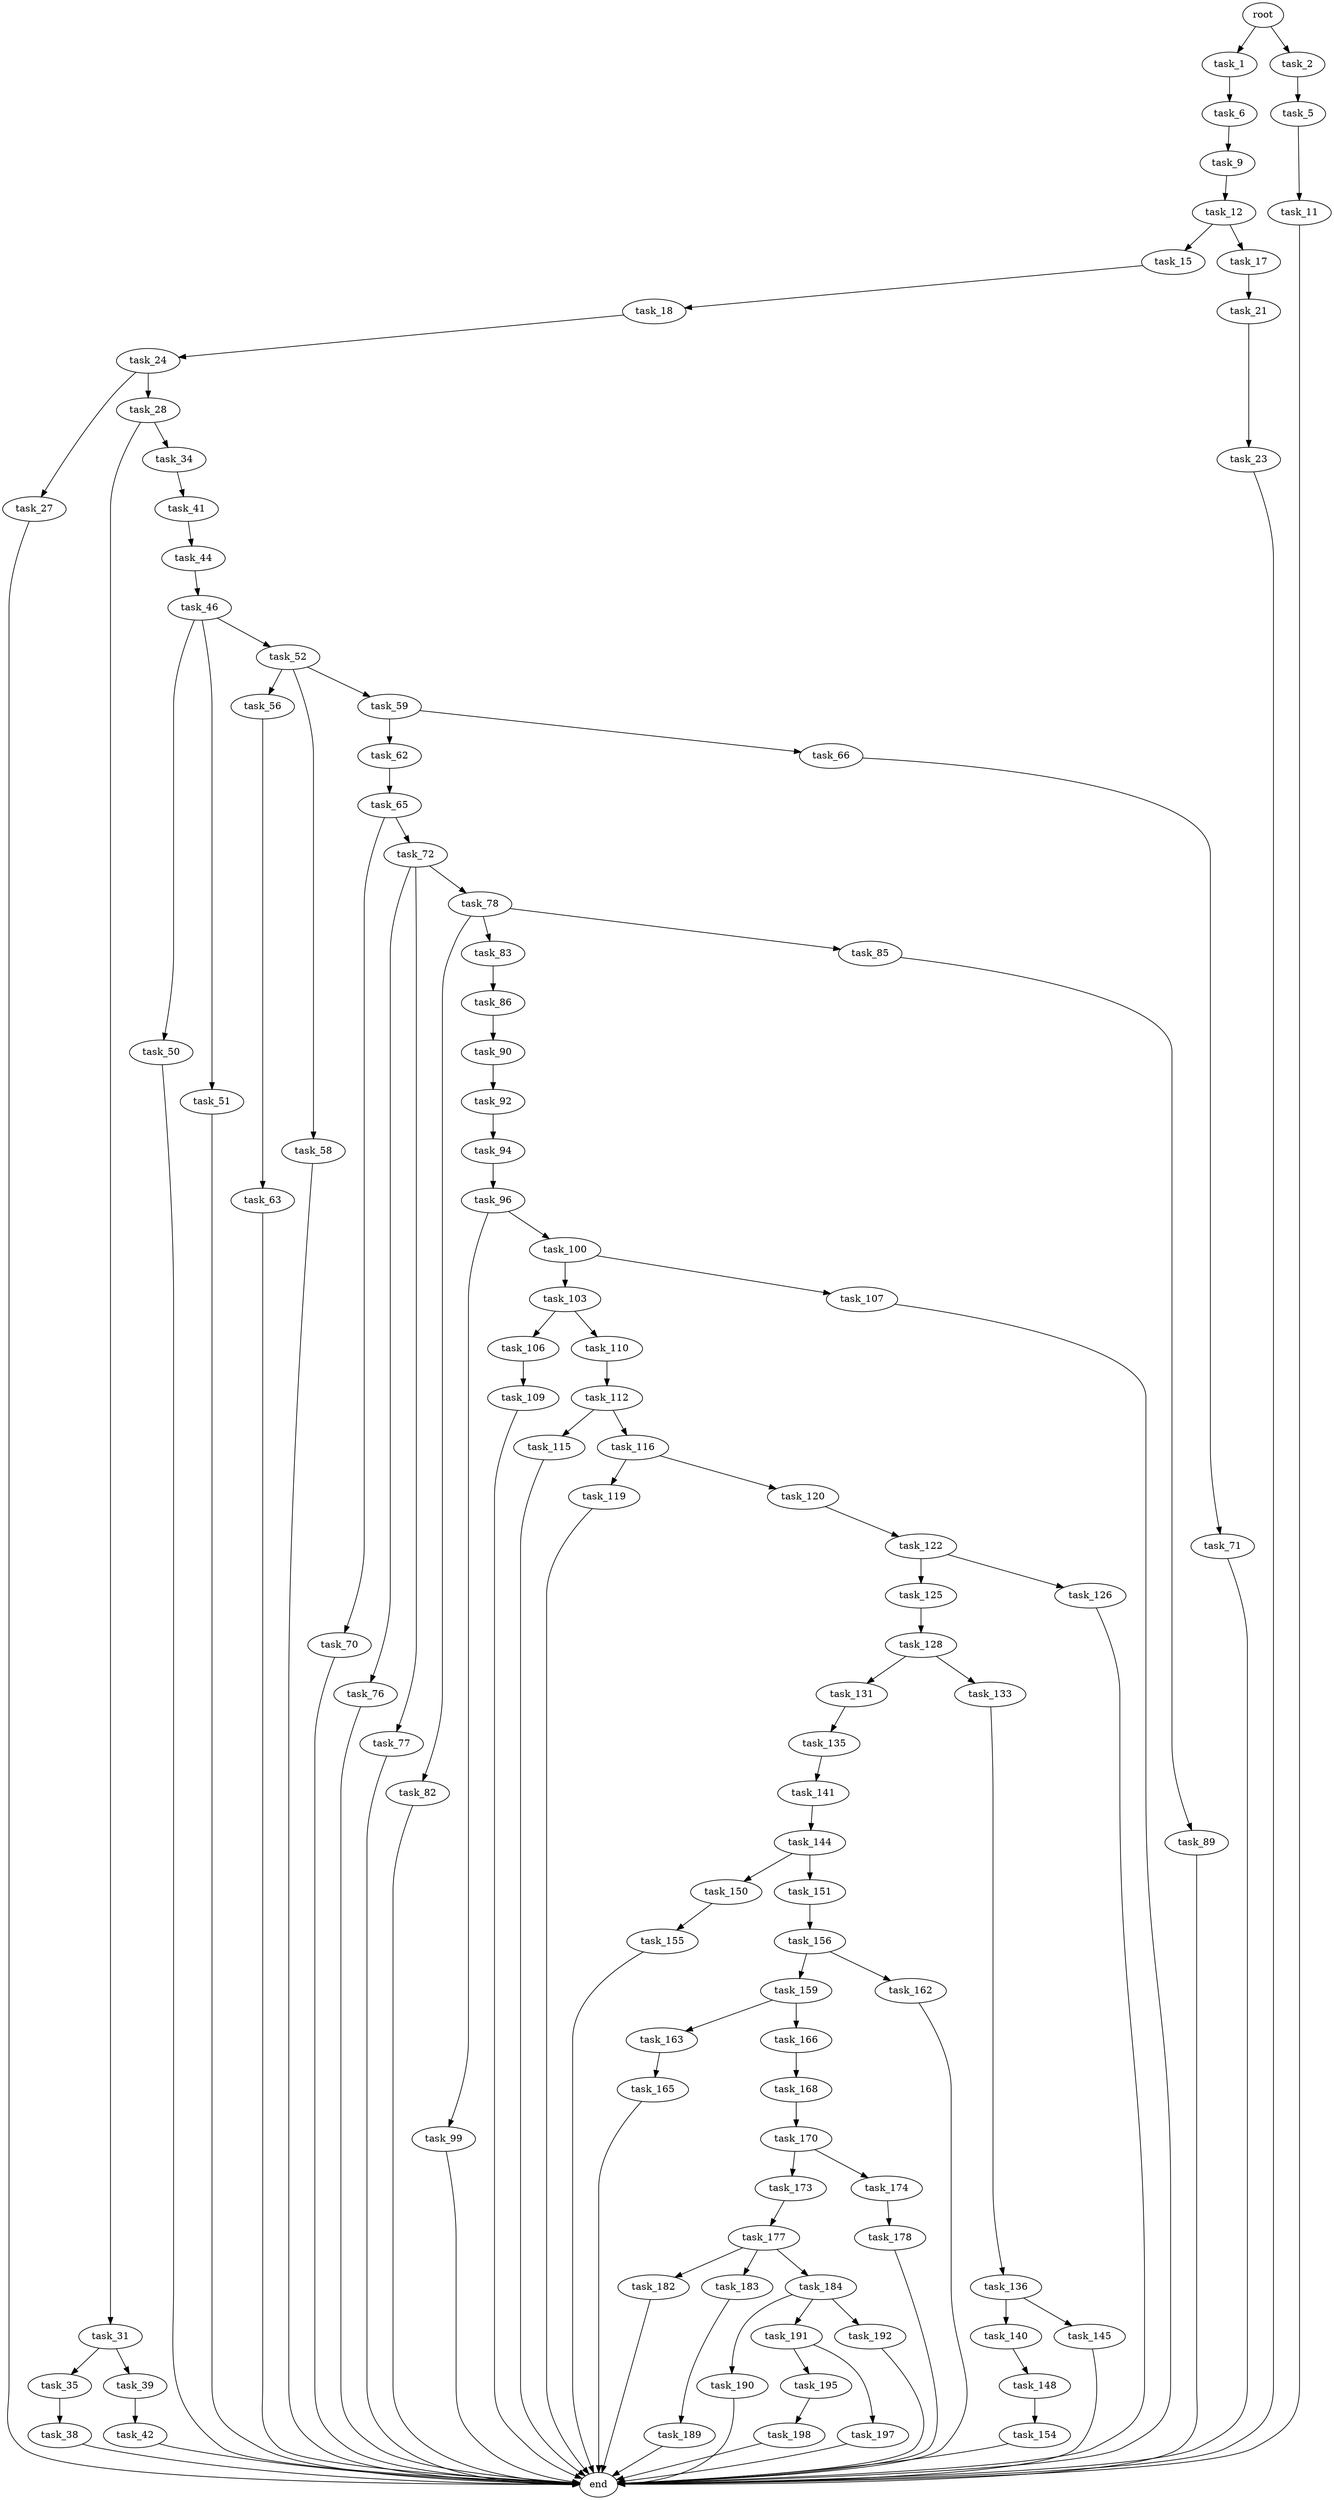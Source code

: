 digraph G {
  root [size="0.000000"];
  task_1 [size="18845335105.000000"];
  task_2 [size="3381721057.000000"];
  task_5 [size="2058167217.000000"];
  task_6 [size="32973671858.000000"];
  task_9 [size="12172590809.000000"];
  task_11 [size="134217728000.000000"];
  task_12 [size="231928233984.000000"];
  task_15 [size="549755813888.000000"];
  task_17 [size="1751768978.000000"];
  task_18 [size="2084682351.000000"];
  task_21 [size="368293445632.000000"];
  task_23 [size="183058330808.000000"];
  task_24 [size="647559036965.000000"];
  task_27 [size="769107283972.000000"];
  task_28 [size="28991029248.000000"];
  task_31 [size="15924999890.000000"];
  task_34 [size="28991029248.000000"];
  task_35 [size="9298994788.000000"];
  task_38 [size="39934914582.000000"];
  task_39 [size="368293445632.000000"];
  task_41 [size="368293445632.000000"];
  task_42 [size="139807165928.000000"];
  task_44 [size="401058287069.000000"];
  task_46 [size="848264974283.000000"];
  task_50 [size="134217728000.000000"];
  task_51 [size="30002748812.000000"];
  task_52 [size="134217728000.000000"];
  task_56 [size="549755813888.000000"];
  task_58 [size="4571388918.000000"];
  task_59 [size="92364541319.000000"];
  task_62 [size="68719476736.000000"];
  task_63 [size="40578195804.000000"];
  task_65 [size="2024456789.000000"];
  task_66 [size="406422568750.000000"];
  task_70 [size="68719476736.000000"];
  task_71 [size="134217728000.000000"];
  task_72 [size="134217728000.000000"];
  task_76 [size="12661544719.000000"];
  task_77 [size="15122650093.000000"];
  task_78 [size="392546263.000000"];
  task_82 [size="3363393941.000000"];
  task_83 [size="1073741824000.000000"];
  task_85 [size="38823934497.000000"];
  task_86 [size="20138786843.000000"];
  task_89 [size="134217728000.000000"];
  task_90 [size="8589934592.000000"];
  task_92 [size="739575615.000000"];
  task_94 [size="9045326604.000000"];
  task_96 [size="26212959446.000000"];
  task_99 [size="28991029248.000000"];
  task_100 [size="102057916303.000000"];
  task_103 [size="838296973722.000000"];
  task_106 [size="101942207264.000000"];
  task_107 [size="611568502.000000"];
  task_109 [size="1240662440435.000000"];
  task_110 [size="186763224890.000000"];
  task_112 [size="68719476736.000000"];
  task_115 [size="134217728000.000000"];
  task_116 [size="5103728284.000000"];
  task_119 [size="549755813888.000000"];
  task_120 [size="69567775335.000000"];
  task_122 [size="29881702902.000000"];
  task_125 [size="134217728000.000000"];
  task_126 [size="29120937075.000000"];
  task_128 [size="185709020742.000000"];
  task_131 [size="89614032703.000000"];
  task_133 [size="68719476736.000000"];
  task_135 [size="231928233984.000000"];
  task_136 [size="562822918340.000000"];
  task_140 [size="130921835669.000000"];
  task_141 [size="577463303517.000000"];
  task_144 [size="993000780.000000"];
  task_145 [size="1073741824000.000000"];
  task_148 [size="38267659571.000000"];
  task_150 [size="231928233984.000000"];
  task_151 [size="231928233984.000000"];
  task_154 [size="8589934592.000000"];
  task_155 [size="23660076955.000000"];
  task_156 [size="7967108668.000000"];
  task_159 [size="782757789696.000000"];
  task_162 [size="1076117093.000000"];
  task_163 [size="385079482695.000000"];
  task_165 [size="68719476736.000000"];
  task_166 [size="549755813888.000000"];
  task_168 [size="4220394914.000000"];
  task_170 [size="693370799308.000000"];
  task_173 [size="8179556666.000000"];
  task_174 [size="782757789696.000000"];
  task_177 [size="782757789696.000000"];
  task_178 [size="30749516023.000000"];
  task_182 [size="368293445632.000000"];
  task_183 [size="1193649210.000000"];
  task_184 [size="28991029248.000000"];
  task_189 [size="134217728000.000000"];
  task_190 [size="1073741824000.000000"];
  task_191 [size="28903737651.000000"];
  task_192 [size="2129730118.000000"];
  task_195 [size="231928233984.000000"];
  task_197 [size="15602821345.000000"];
  task_198 [size="40044215144.000000"];
  end [size="0.000000"];

  root -> task_1 [size="1.000000"];
  root -> task_2 [size="1.000000"];
  task_1 -> task_6 [size="679477248.000000"];
  task_2 -> task_5 [size="75497472.000000"];
  task_5 -> task_11 [size="75497472.000000"];
  task_6 -> task_9 [size="75497472.000000"];
  task_9 -> task_12 [size="411041792.000000"];
  task_11 -> end [size="1.000000"];
  task_12 -> task_15 [size="301989888.000000"];
  task_12 -> task_17 [size="301989888.000000"];
  task_15 -> task_18 [size="536870912.000000"];
  task_17 -> task_21 [size="33554432.000000"];
  task_18 -> task_24 [size="33554432.000000"];
  task_21 -> task_23 [size="411041792.000000"];
  task_23 -> end [size="1.000000"];
  task_24 -> task_27 [size="536870912.000000"];
  task_24 -> task_28 [size="536870912.000000"];
  task_27 -> end [size="1.000000"];
  task_28 -> task_31 [size="75497472.000000"];
  task_28 -> task_34 [size="75497472.000000"];
  task_31 -> task_35 [size="411041792.000000"];
  task_31 -> task_39 [size="411041792.000000"];
  task_34 -> task_41 [size="75497472.000000"];
  task_35 -> task_38 [size="411041792.000000"];
  task_38 -> end [size="1.000000"];
  task_39 -> task_42 [size="411041792.000000"];
  task_41 -> task_44 [size="411041792.000000"];
  task_42 -> end [size="1.000000"];
  task_44 -> task_46 [size="838860800.000000"];
  task_46 -> task_50 [size="838860800.000000"];
  task_46 -> task_51 [size="838860800.000000"];
  task_46 -> task_52 [size="838860800.000000"];
  task_50 -> end [size="1.000000"];
  task_51 -> end [size="1.000000"];
  task_52 -> task_56 [size="209715200.000000"];
  task_52 -> task_58 [size="209715200.000000"];
  task_52 -> task_59 [size="209715200.000000"];
  task_56 -> task_63 [size="536870912.000000"];
  task_58 -> end [size="1.000000"];
  task_59 -> task_62 [size="75497472.000000"];
  task_59 -> task_66 [size="75497472.000000"];
  task_62 -> task_65 [size="134217728.000000"];
  task_63 -> end [size="1.000000"];
  task_65 -> task_70 [size="75497472.000000"];
  task_65 -> task_72 [size="75497472.000000"];
  task_66 -> task_71 [size="301989888.000000"];
  task_70 -> end [size="1.000000"];
  task_71 -> end [size="1.000000"];
  task_72 -> task_76 [size="209715200.000000"];
  task_72 -> task_77 [size="209715200.000000"];
  task_72 -> task_78 [size="209715200.000000"];
  task_76 -> end [size="1.000000"];
  task_77 -> end [size="1.000000"];
  task_78 -> task_82 [size="33554432.000000"];
  task_78 -> task_83 [size="33554432.000000"];
  task_78 -> task_85 [size="33554432.000000"];
  task_82 -> end [size="1.000000"];
  task_83 -> task_86 [size="838860800.000000"];
  task_85 -> task_89 [size="33554432.000000"];
  task_86 -> task_90 [size="679477248.000000"];
  task_89 -> end [size="1.000000"];
  task_90 -> task_92 [size="33554432.000000"];
  task_92 -> task_94 [size="33554432.000000"];
  task_94 -> task_96 [size="679477248.000000"];
  task_96 -> task_99 [size="411041792.000000"];
  task_96 -> task_100 [size="411041792.000000"];
  task_99 -> end [size="1.000000"];
  task_100 -> task_103 [size="75497472.000000"];
  task_100 -> task_107 [size="75497472.000000"];
  task_103 -> task_106 [size="536870912.000000"];
  task_103 -> task_110 [size="536870912.000000"];
  task_106 -> task_109 [size="301989888.000000"];
  task_107 -> end [size="1.000000"];
  task_109 -> end [size="1.000000"];
  task_110 -> task_112 [size="536870912.000000"];
  task_112 -> task_115 [size="134217728.000000"];
  task_112 -> task_116 [size="134217728.000000"];
  task_115 -> end [size="1.000000"];
  task_116 -> task_119 [size="134217728.000000"];
  task_116 -> task_120 [size="134217728.000000"];
  task_119 -> end [size="1.000000"];
  task_120 -> task_122 [size="134217728.000000"];
  task_122 -> task_125 [size="33554432.000000"];
  task_122 -> task_126 [size="33554432.000000"];
  task_125 -> task_128 [size="209715200.000000"];
  task_126 -> end [size="1.000000"];
  task_128 -> task_131 [size="134217728.000000"];
  task_128 -> task_133 [size="134217728.000000"];
  task_131 -> task_135 [size="209715200.000000"];
  task_133 -> task_136 [size="134217728.000000"];
  task_135 -> task_141 [size="301989888.000000"];
  task_136 -> task_140 [size="536870912.000000"];
  task_136 -> task_145 [size="536870912.000000"];
  task_140 -> task_148 [size="134217728.000000"];
  task_141 -> task_144 [size="536870912.000000"];
  task_144 -> task_150 [size="33554432.000000"];
  task_144 -> task_151 [size="33554432.000000"];
  task_145 -> end [size="1.000000"];
  task_148 -> task_154 [size="679477248.000000"];
  task_150 -> task_155 [size="301989888.000000"];
  task_151 -> task_156 [size="301989888.000000"];
  task_154 -> end [size="1.000000"];
  task_155 -> end [size="1.000000"];
  task_156 -> task_159 [size="411041792.000000"];
  task_156 -> task_162 [size="411041792.000000"];
  task_159 -> task_163 [size="679477248.000000"];
  task_159 -> task_166 [size="679477248.000000"];
  task_162 -> end [size="1.000000"];
  task_163 -> task_165 [size="301989888.000000"];
  task_165 -> end [size="1.000000"];
  task_166 -> task_168 [size="536870912.000000"];
  task_168 -> task_170 [size="209715200.000000"];
  task_170 -> task_173 [size="838860800.000000"];
  task_170 -> task_174 [size="838860800.000000"];
  task_173 -> task_177 [size="209715200.000000"];
  task_174 -> task_178 [size="679477248.000000"];
  task_177 -> task_182 [size="679477248.000000"];
  task_177 -> task_183 [size="679477248.000000"];
  task_177 -> task_184 [size="679477248.000000"];
  task_178 -> end [size="1.000000"];
  task_182 -> end [size="1.000000"];
  task_183 -> task_189 [size="75497472.000000"];
  task_184 -> task_190 [size="75497472.000000"];
  task_184 -> task_191 [size="75497472.000000"];
  task_184 -> task_192 [size="75497472.000000"];
  task_189 -> end [size="1.000000"];
  task_190 -> end [size="1.000000"];
  task_191 -> task_195 [size="536870912.000000"];
  task_191 -> task_197 [size="536870912.000000"];
  task_192 -> end [size="1.000000"];
  task_195 -> task_198 [size="301989888.000000"];
  task_197 -> end [size="1.000000"];
  task_198 -> end [size="1.000000"];
}

